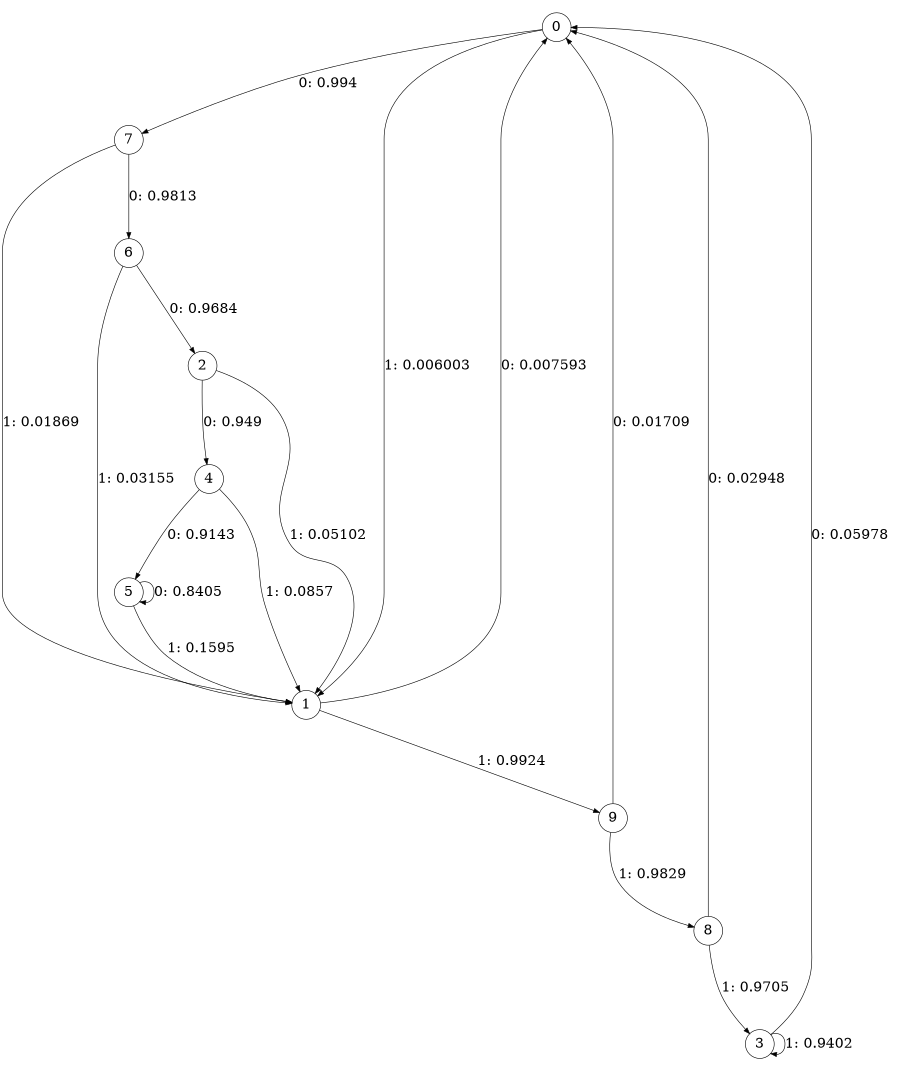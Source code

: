 digraph "ch4_random_source_L6" {
size = "6,8.5";
ratio = "fill";
node [shape = circle];
node [fontsize = 24];
edge [fontsize = 24];
0 -> 7 [label = "0: 0.994    "];
0 -> 1 [label = "1: 0.006003  "];
1 -> 0 [label = "0: 0.007593  "];
1 -> 9 [label = "1: 0.9924   "];
2 -> 4 [label = "0: 0.949    "];
2 -> 1 [label = "1: 0.05102  "];
3 -> 0 [label = "0: 0.05978  "];
3 -> 3 [label = "1: 0.9402   "];
4 -> 5 [label = "0: 0.9143   "];
4 -> 1 [label = "1: 0.0857   "];
5 -> 5 [label = "0: 0.8405   "];
5 -> 1 [label = "1: 0.1595   "];
6 -> 2 [label = "0: 0.9684   "];
6 -> 1 [label = "1: 0.03155  "];
7 -> 6 [label = "0: 0.9813   "];
7 -> 1 [label = "1: 0.01869  "];
8 -> 0 [label = "0: 0.02948  "];
8 -> 3 [label = "1: 0.9705   "];
9 -> 0 [label = "0: 0.01709  "];
9 -> 8 [label = "1: 0.9829   "];
}